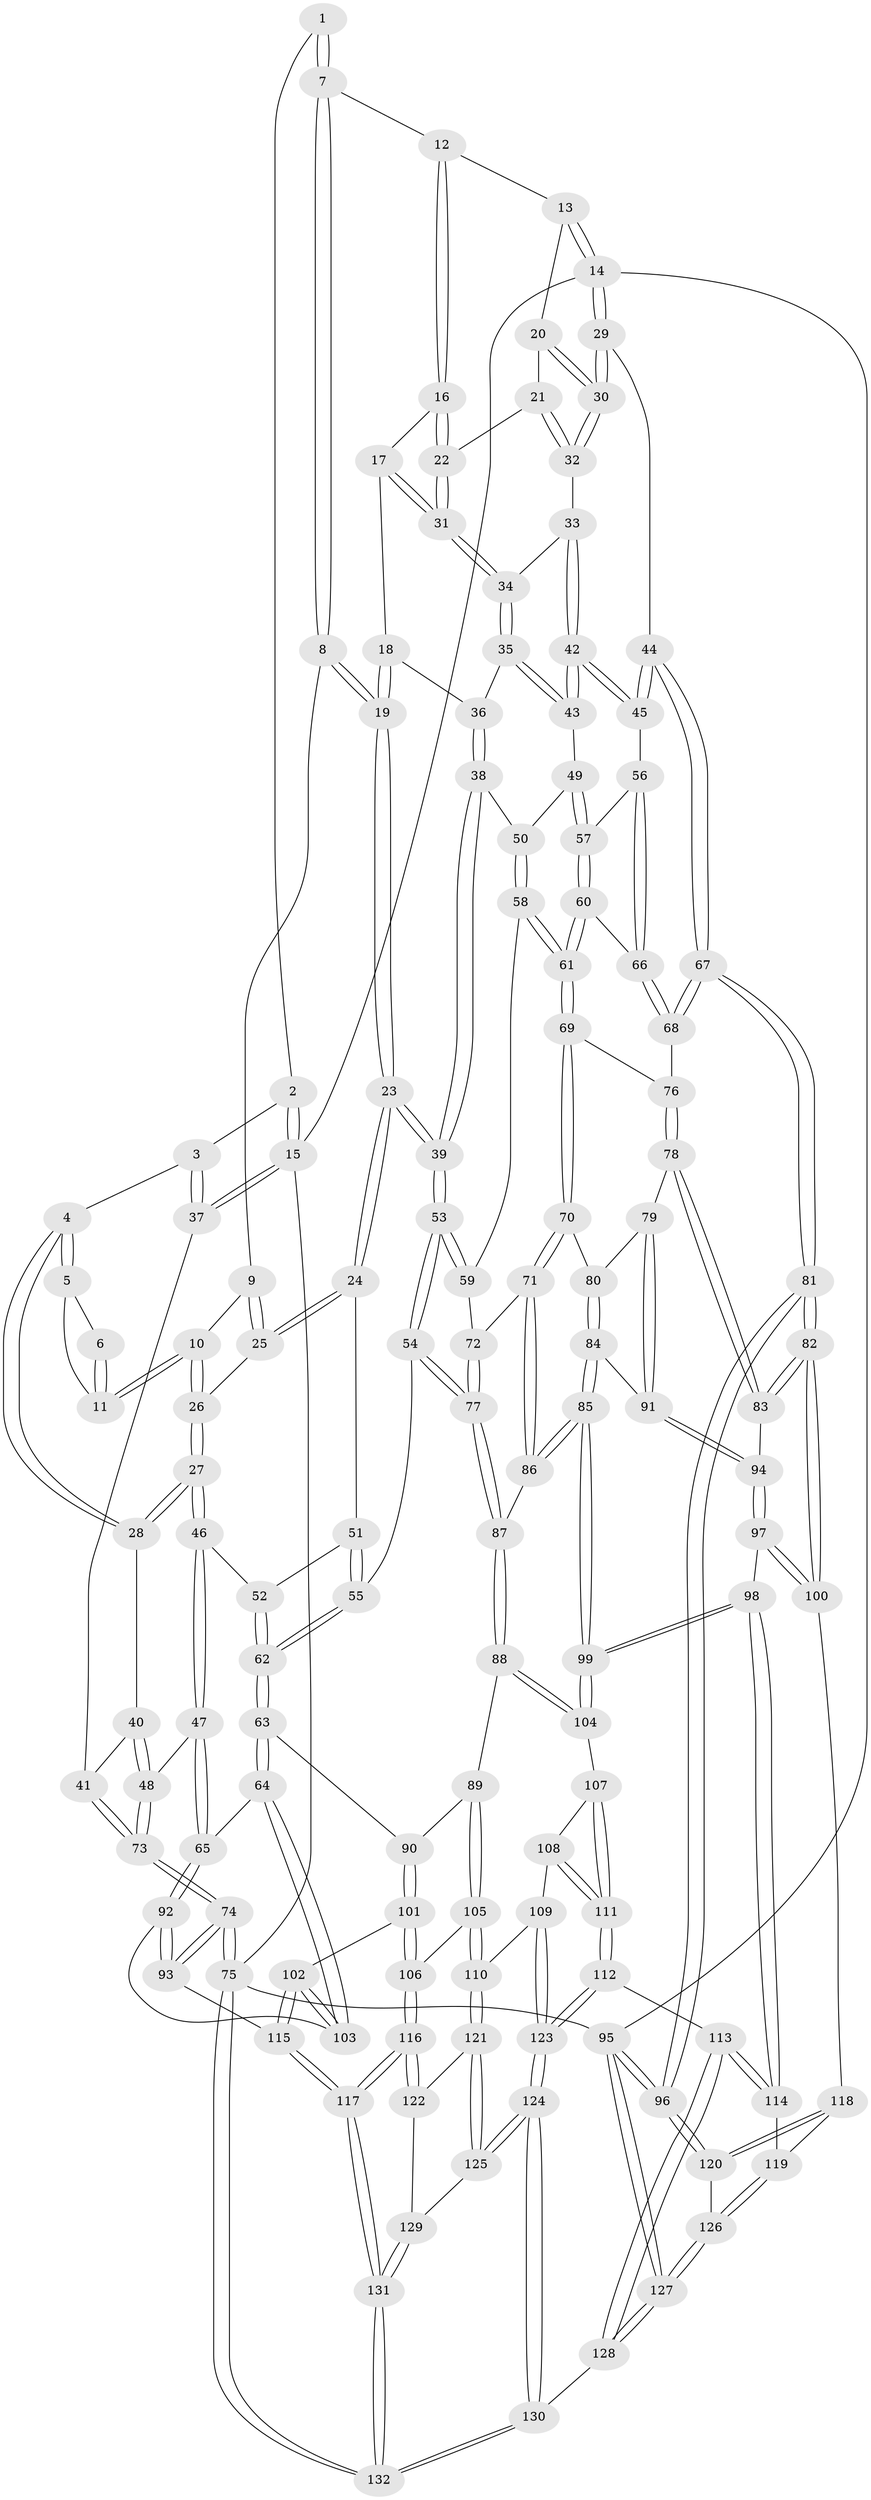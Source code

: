 // Generated by graph-tools (version 1.1) at 2025/01/03/09/25 05:01:32]
// undirected, 132 vertices, 327 edges
graph export_dot {
graph [start="1"]
  node [color=gray90,style=filled];
  1 [pos="+0.26833157519142453+0"];
  2 [pos="+0+0"];
  3 [pos="+0.10770045785252073+0.10976777326778894"];
  4 [pos="+0.12674854566678764+0.12822650532210733"];
  5 [pos="+0.17923739319977175+0.06933513449928386"];
  6 [pos="+0.2585414027063311+0"];
  7 [pos="+0.4459006847428627+0"];
  8 [pos="+0.46879771791428904+0"];
  9 [pos="+0.36004147559728533+0.08831707565594003"];
  10 [pos="+0.2847595227744305+0.090388776940132"];
  11 [pos="+0.2842735482773465+0.08919596695554428"];
  12 [pos="+0.8240916631821944+0"];
  13 [pos="+1+0"];
  14 [pos="+1+0"];
  15 [pos="+0+0"];
  16 [pos="+0.8211836748819118+0"];
  17 [pos="+0.7361553151397611+0.04842489243762532"];
  18 [pos="+0.7290200961297691+0.06189366359284008"];
  19 [pos="+0.523403533499616+0.1168737147917855"];
  20 [pos="+0.9635625796002812+0.11345327849904416"];
  21 [pos="+0.9283669844730061+0.12749870352986864"];
  22 [pos="+0.9116233203036308+0.12520249826959287"];
  23 [pos="+0.5103121509545234+0.20141827727925038"];
  24 [pos="+0.49366277942702125+0.20414048805743487"];
  25 [pos="+0.3730983997811763+0.1564360991106447"];
  26 [pos="+0.25400308385892534+0.19981531015623158"];
  27 [pos="+0.2160710576077476+0.2536784772072796"];
  28 [pos="+0.13388915536395735+0.15158055396326678"];
  29 [pos="+1+0.18280811659492086"];
  30 [pos="+1+0.1736448627029278"];
  31 [pos="+0.8877201382458426+0.14486641571843425"];
  32 [pos="+0.9615267520573212+0.18228157338241507"];
  33 [pos="+0.9439117314625297+0.216033512369547"];
  34 [pos="+0.8774493110124258+0.16767999055457092"];
  35 [pos="+0.8518937827906092+0.19444214324241088"];
  36 [pos="+0.7356237804635617+0.12621500748379721"];
  37 [pos="+0+0.07993912180088217"];
  38 [pos="+0.699829273222096+0.24292356521055894"];
  39 [pos="+0.5398769126999812+0.24206508152324"];
  40 [pos="+0.07538711819741434+0.17572987218911307"];
  41 [pos="+0+0.1452696354369184"];
  42 [pos="+0.9470678732931621+0.2710412276489248"];
  43 [pos="+0.8468251296186939+0.2559787378834601"];
  44 [pos="+1+0.2881409630753617"];
  45 [pos="+0.9661291715472172+0.28635851065514417"];
  46 [pos="+0.21644078049639448+0.2584982213999556"];
  47 [pos="+0.07718763375764717+0.38666000066600387"];
  48 [pos="+0+0.36783407072610635"];
  49 [pos="+0.8403819922656726+0.26173079199757043"];
  50 [pos="+0.7275767714571086+0.2762644454046198"];
  51 [pos="+0.3808479938580033+0.2653808222940003"];
  52 [pos="+0.2193335212463649+0.2601473056780485"];
  53 [pos="+0.5325033191239231+0.3820969586066582"];
  54 [pos="+0.5143404183702768+0.4176755713731473"];
  55 [pos="+0.4181511197836025+0.43690480057599806"];
  56 [pos="+0.9157574892961846+0.37402172342334006"];
  57 [pos="+0.8536423076237455+0.3362795560326228"];
  58 [pos="+0.725945990730443+0.3710672508441608"];
  59 [pos="+0.6822173863086407+0.3765720820576115"];
  60 [pos="+0.7787962281710731+0.40102923270946034"];
  61 [pos="+0.7552238386041348+0.4141078475882455"];
  62 [pos="+0.36510828506622933+0.4650624455999866"];
  63 [pos="+0.34991054308544534+0.4924769094179378"];
  64 [pos="+0.18135975464034024+0.5507502564752514"];
  65 [pos="+0.17456100643400652+0.5459532400163672"];
  66 [pos="+0.9183323098904885+0.39305574567786067"];
  67 [pos="+1+0.46999189728202223"];
  68 [pos="+0.9327827388618986+0.4296802881413509"];
  69 [pos="+0.755870814591351+0.4201489318592909"];
  70 [pos="+0.7440036876138263+0.4580437458392646"];
  71 [pos="+0.7245488566071576+0.4806728261105871"];
  72 [pos="+0.6334647629010968+0.46595750137747394"];
  73 [pos="+0+0.36768928076819074"];
  74 [pos="+0+0.6870308934697553"];
  75 [pos="+0+1"];
  76 [pos="+0.8980118961715287+0.4693796175364651"];
  77 [pos="+0.5452464014654216+0.463952806288515"];
  78 [pos="+0.89126004524104+0.5214399585997428"];
  79 [pos="+0.8590736013660246+0.5340055664377958"];
  80 [pos="+0.7930068779183411+0.502768507105964"];
  81 [pos="+1+0.6509249986031579"];
  82 [pos="+1+0.6654255661224756"];
  83 [pos="+0.9104284779385851+0.5423034345002083"];
  84 [pos="+0.7920097057422409+0.5913827383435748"];
  85 [pos="+0.7627116920129381+0.6231026417300841"];
  86 [pos="+0.710407147944936+0.533749203950909"];
  87 [pos="+0.573866097929863+0.5849436866940945"];
  88 [pos="+0.5631516438819543+0.62661085273243"];
  89 [pos="+0.498491833373698+0.6469256220774537"];
  90 [pos="+0.3958606003650804+0.5909371422791593"];
  91 [pos="+0.8419042376884224+0.556968850917109"];
  92 [pos="+0+0.6573194540218141"];
  93 [pos="+0+0.6867608847112269"];
  94 [pos="+0.8679745895403754+0.623031613396997"];
  95 [pos="+1+1"];
  96 [pos="+1+1"];
  97 [pos="+0.8610389803596037+0.6982419960167734"];
  98 [pos="+0.7747064319244591+0.7121367716191431"];
  99 [pos="+0.762825862183374+0.6947193353227756"];
  100 [pos="+0.9829337693904143+0.7106021253092715"];
  101 [pos="+0.3276776752619626+0.6907705567780825"];
  102 [pos="+0.19977708857111012+0.6896853099077472"];
  103 [pos="+0.1990191984392744+0.6872724319786686"];
  104 [pos="+0.5807993089239324+0.6441034031436766"];
  105 [pos="+0.4330779319851451+0.7865465479409136"];
  106 [pos="+0.41255711513003+0.785856235208219"];
  107 [pos="+0.5860750288550329+0.7009377494361123"];
  108 [pos="+0.5293698049494419+0.8190061520098344"];
  109 [pos="+0.5160249071601666+0.8233547605349639"];
  110 [pos="+0.45274945871493977+0.806130744187148"];
  111 [pos="+0.652304942172497+0.8242358680795577"];
  112 [pos="+0.6669739269223803+0.8310588639696981"];
  113 [pos="+0.7251381003651833+0.8275780190948319"];
  114 [pos="+0.7489067141918078+0.8067933624358837"];
  115 [pos="+0.17245972718889072+0.7924945236461358"];
  116 [pos="+0.2015400175848816+0.9202972823951069"];
  117 [pos="+0.19998887537195884+0.92097096031326"];
  118 [pos="+0.9383658389790202+0.8124895267053511"];
  119 [pos="+0.7884701145309038+0.8295310741159053"];
  120 [pos="+0.9318152936944936+0.8956986774077914"];
  121 [pos="+0.4515399352589244+0.8169979271899472"];
  122 [pos="+0.39251272461592457+0.9199790999684186"];
  123 [pos="+0.5634929041347873+0.9769606271771342"];
  124 [pos="+0.5566892378302881+1"];
  125 [pos="+0.4582939755942666+0.940736743723711"];
  126 [pos="+0.8772435257594371+0.9118343231637013"];
  127 [pos="+0.7517517404093154+1"];
  128 [pos="+0.7453153392938869+1"];
  129 [pos="+0.43306680896674704+0.9439960452501431"];
  130 [pos="+0.5965154128285692+1"];
  131 [pos="+0.0392090034834288+1"];
  132 [pos="+0.038083841807241545+1"];
  1 -- 2;
  1 -- 7;
  1 -- 7;
  2 -- 3;
  2 -- 15;
  2 -- 15;
  3 -- 4;
  3 -- 37;
  3 -- 37;
  4 -- 5;
  4 -- 5;
  4 -- 28;
  4 -- 28;
  5 -- 6;
  5 -- 11;
  6 -- 11;
  6 -- 11;
  7 -- 8;
  7 -- 8;
  7 -- 12;
  8 -- 9;
  8 -- 19;
  8 -- 19;
  9 -- 10;
  9 -- 25;
  9 -- 25;
  10 -- 11;
  10 -- 11;
  10 -- 26;
  10 -- 26;
  12 -- 13;
  12 -- 16;
  12 -- 16;
  13 -- 14;
  13 -- 14;
  13 -- 20;
  14 -- 15;
  14 -- 29;
  14 -- 29;
  14 -- 95;
  15 -- 37;
  15 -- 37;
  15 -- 75;
  16 -- 17;
  16 -- 22;
  16 -- 22;
  17 -- 18;
  17 -- 31;
  17 -- 31;
  18 -- 19;
  18 -- 19;
  18 -- 36;
  19 -- 23;
  19 -- 23;
  20 -- 21;
  20 -- 30;
  20 -- 30;
  21 -- 22;
  21 -- 32;
  21 -- 32;
  22 -- 31;
  22 -- 31;
  23 -- 24;
  23 -- 24;
  23 -- 39;
  23 -- 39;
  24 -- 25;
  24 -- 25;
  24 -- 51;
  25 -- 26;
  26 -- 27;
  26 -- 27;
  27 -- 28;
  27 -- 28;
  27 -- 46;
  27 -- 46;
  28 -- 40;
  29 -- 30;
  29 -- 30;
  29 -- 44;
  30 -- 32;
  30 -- 32;
  31 -- 34;
  31 -- 34;
  32 -- 33;
  33 -- 34;
  33 -- 42;
  33 -- 42;
  34 -- 35;
  34 -- 35;
  35 -- 36;
  35 -- 43;
  35 -- 43;
  36 -- 38;
  36 -- 38;
  37 -- 41;
  38 -- 39;
  38 -- 39;
  38 -- 50;
  39 -- 53;
  39 -- 53;
  40 -- 41;
  40 -- 48;
  40 -- 48;
  41 -- 73;
  41 -- 73;
  42 -- 43;
  42 -- 43;
  42 -- 45;
  42 -- 45;
  43 -- 49;
  44 -- 45;
  44 -- 45;
  44 -- 67;
  44 -- 67;
  45 -- 56;
  46 -- 47;
  46 -- 47;
  46 -- 52;
  47 -- 48;
  47 -- 65;
  47 -- 65;
  48 -- 73;
  48 -- 73;
  49 -- 50;
  49 -- 57;
  49 -- 57;
  50 -- 58;
  50 -- 58;
  51 -- 52;
  51 -- 55;
  51 -- 55;
  52 -- 62;
  52 -- 62;
  53 -- 54;
  53 -- 54;
  53 -- 59;
  53 -- 59;
  54 -- 55;
  54 -- 77;
  54 -- 77;
  55 -- 62;
  55 -- 62;
  56 -- 57;
  56 -- 66;
  56 -- 66;
  57 -- 60;
  57 -- 60;
  58 -- 59;
  58 -- 61;
  58 -- 61;
  59 -- 72;
  60 -- 61;
  60 -- 61;
  60 -- 66;
  61 -- 69;
  61 -- 69;
  62 -- 63;
  62 -- 63;
  63 -- 64;
  63 -- 64;
  63 -- 90;
  64 -- 65;
  64 -- 103;
  64 -- 103;
  65 -- 92;
  65 -- 92;
  66 -- 68;
  66 -- 68;
  67 -- 68;
  67 -- 68;
  67 -- 81;
  67 -- 81;
  68 -- 76;
  69 -- 70;
  69 -- 70;
  69 -- 76;
  70 -- 71;
  70 -- 71;
  70 -- 80;
  71 -- 72;
  71 -- 86;
  71 -- 86;
  72 -- 77;
  72 -- 77;
  73 -- 74;
  73 -- 74;
  74 -- 75;
  74 -- 75;
  74 -- 93;
  74 -- 93;
  75 -- 132;
  75 -- 132;
  75 -- 95;
  76 -- 78;
  76 -- 78;
  77 -- 87;
  77 -- 87;
  78 -- 79;
  78 -- 83;
  78 -- 83;
  79 -- 80;
  79 -- 91;
  79 -- 91;
  80 -- 84;
  80 -- 84;
  81 -- 82;
  81 -- 82;
  81 -- 96;
  81 -- 96;
  82 -- 83;
  82 -- 83;
  82 -- 100;
  82 -- 100;
  83 -- 94;
  84 -- 85;
  84 -- 85;
  84 -- 91;
  85 -- 86;
  85 -- 86;
  85 -- 99;
  85 -- 99;
  86 -- 87;
  87 -- 88;
  87 -- 88;
  88 -- 89;
  88 -- 104;
  88 -- 104;
  89 -- 90;
  89 -- 105;
  89 -- 105;
  90 -- 101;
  90 -- 101;
  91 -- 94;
  91 -- 94;
  92 -- 93;
  92 -- 93;
  92 -- 103;
  93 -- 115;
  94 -- 97;
  94 -- 97;
  95 -- 96;
  95 -- 96;
  95 -- 127;
  95 -- 127;
  96 -- 120;
  96 -- 120;
  97 -- 98;
  97 -- 100;
  97 -- 100;
  98 -- 99;
  98 -- 99;
  98 -- 114;
  98 -- 114;
  99 -- 104;
  99 -- 104;
  100 -- 118;
  101 -- 102;
  101 -- 106;
  101 -- 106;
  102 -- 103;
  102 -- 103;
  102 -- 115;
  102 -- 115;
  104 -- 107;
  105 -- 106;
  105 -- 110;
  105 -- 110;
  106 -- 116;
  106 -- 116;
  107 -- 108;
  107 -- 111;
  107 -- 111;
  108 -- 109;
  108 -- 111;
  108 -- 111;
  109 -- 110;
  109 -- 123;
  109 -- 123;
  110 -- 121;
  110 -- 121;
  111 -- 112;
  111 -- 112;
  112 -- 113;
  112 -- 123;
  112 -- 123;
  113 -- 114;
  113 -- 114;
  113 -- 128;
  113 -- 128;
  114 -- 119;
  115 -- 117;
  115 -- 117;
  116 -- 117;
  116 -- 117;
  116 -- 122;
  116 -- 122;
  117 -- 131;
  117 -- 131;
  118 -- 119;
  118 -- 120;
  118 -- 120;
  119 -- 126;
  119 -- 126;
  120 -- 126;
  121 -- 122;
  121 -- 125;
  121 -- 125;
  122 -- 129;
  123 -- 124;
  123 -- 124;
  124 -- 125;
  124 -- 125;
  124 -- 130;
  124 -- 130;
  125 -- 129;
  126 -- 127;
  126 -- 127;
  127 -- 128;
  127 -- 128;
  128 -- 130;
  129 -- 131;
  129 -- 131;
  130 -- 132;
  130 -- 132;
  131 -- 132;
  131 -- 132;
}

